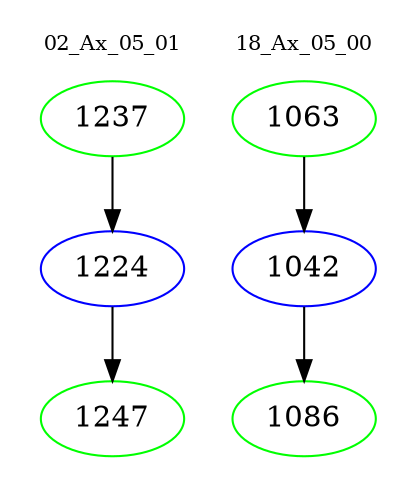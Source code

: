 digraph{
subgraph cluster_0 {
color = white
label = "02_Ax_05_01";
fontsize=10;
T0_1237 [label="1237", color="green"]
T0_1237 -> T0_1224 [color="black"]
T0_1224 [label="1224", color="blue"]
T0_1224 -> T0_1247 [color="black"]
T0_1247 [label="1247", color="green"]
}
subgraph cluster_1 {
color = white
label = "18_Ax_05_00";
fontsize=10;
T1_1063 [label="1063", color="green"]
T1_1063 -> T1_1042 [color="black"]
T1_1042 [label="1042", color="blue"]
T1_1042 -> T1_1086 [color="black"]
T1_1086 [label="1086", color="green"]
}
}
